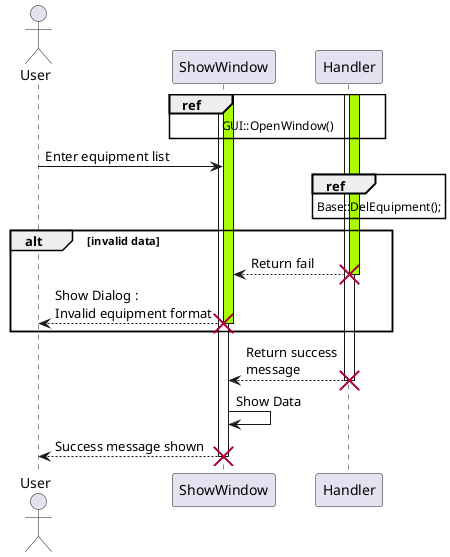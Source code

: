@startuml
actor User


ref over ShowWindow, Handler: GUI::OpenWindow()
activate ShowWindow
activate ShowWindow #aaff00

activate Handler
activate Handler #aaff00

User -> ShowWindow : Enter equipment list

ref over Handler : Base::DelEquipment();
alt invalid data
Handler --> ShowWindow : Return fail
destroy Handler
ShowWindow --> User : Show Dialog :\nInvalid equipment format 
destroy ShowWindow
end

Handler --> ShowWindow : Return success\nmessage
destroy Handler
ShowWindow -> ShowWindow : Show Data
ShowWindow --> User : Success message shown
destroy ShowWindow
@enduml
